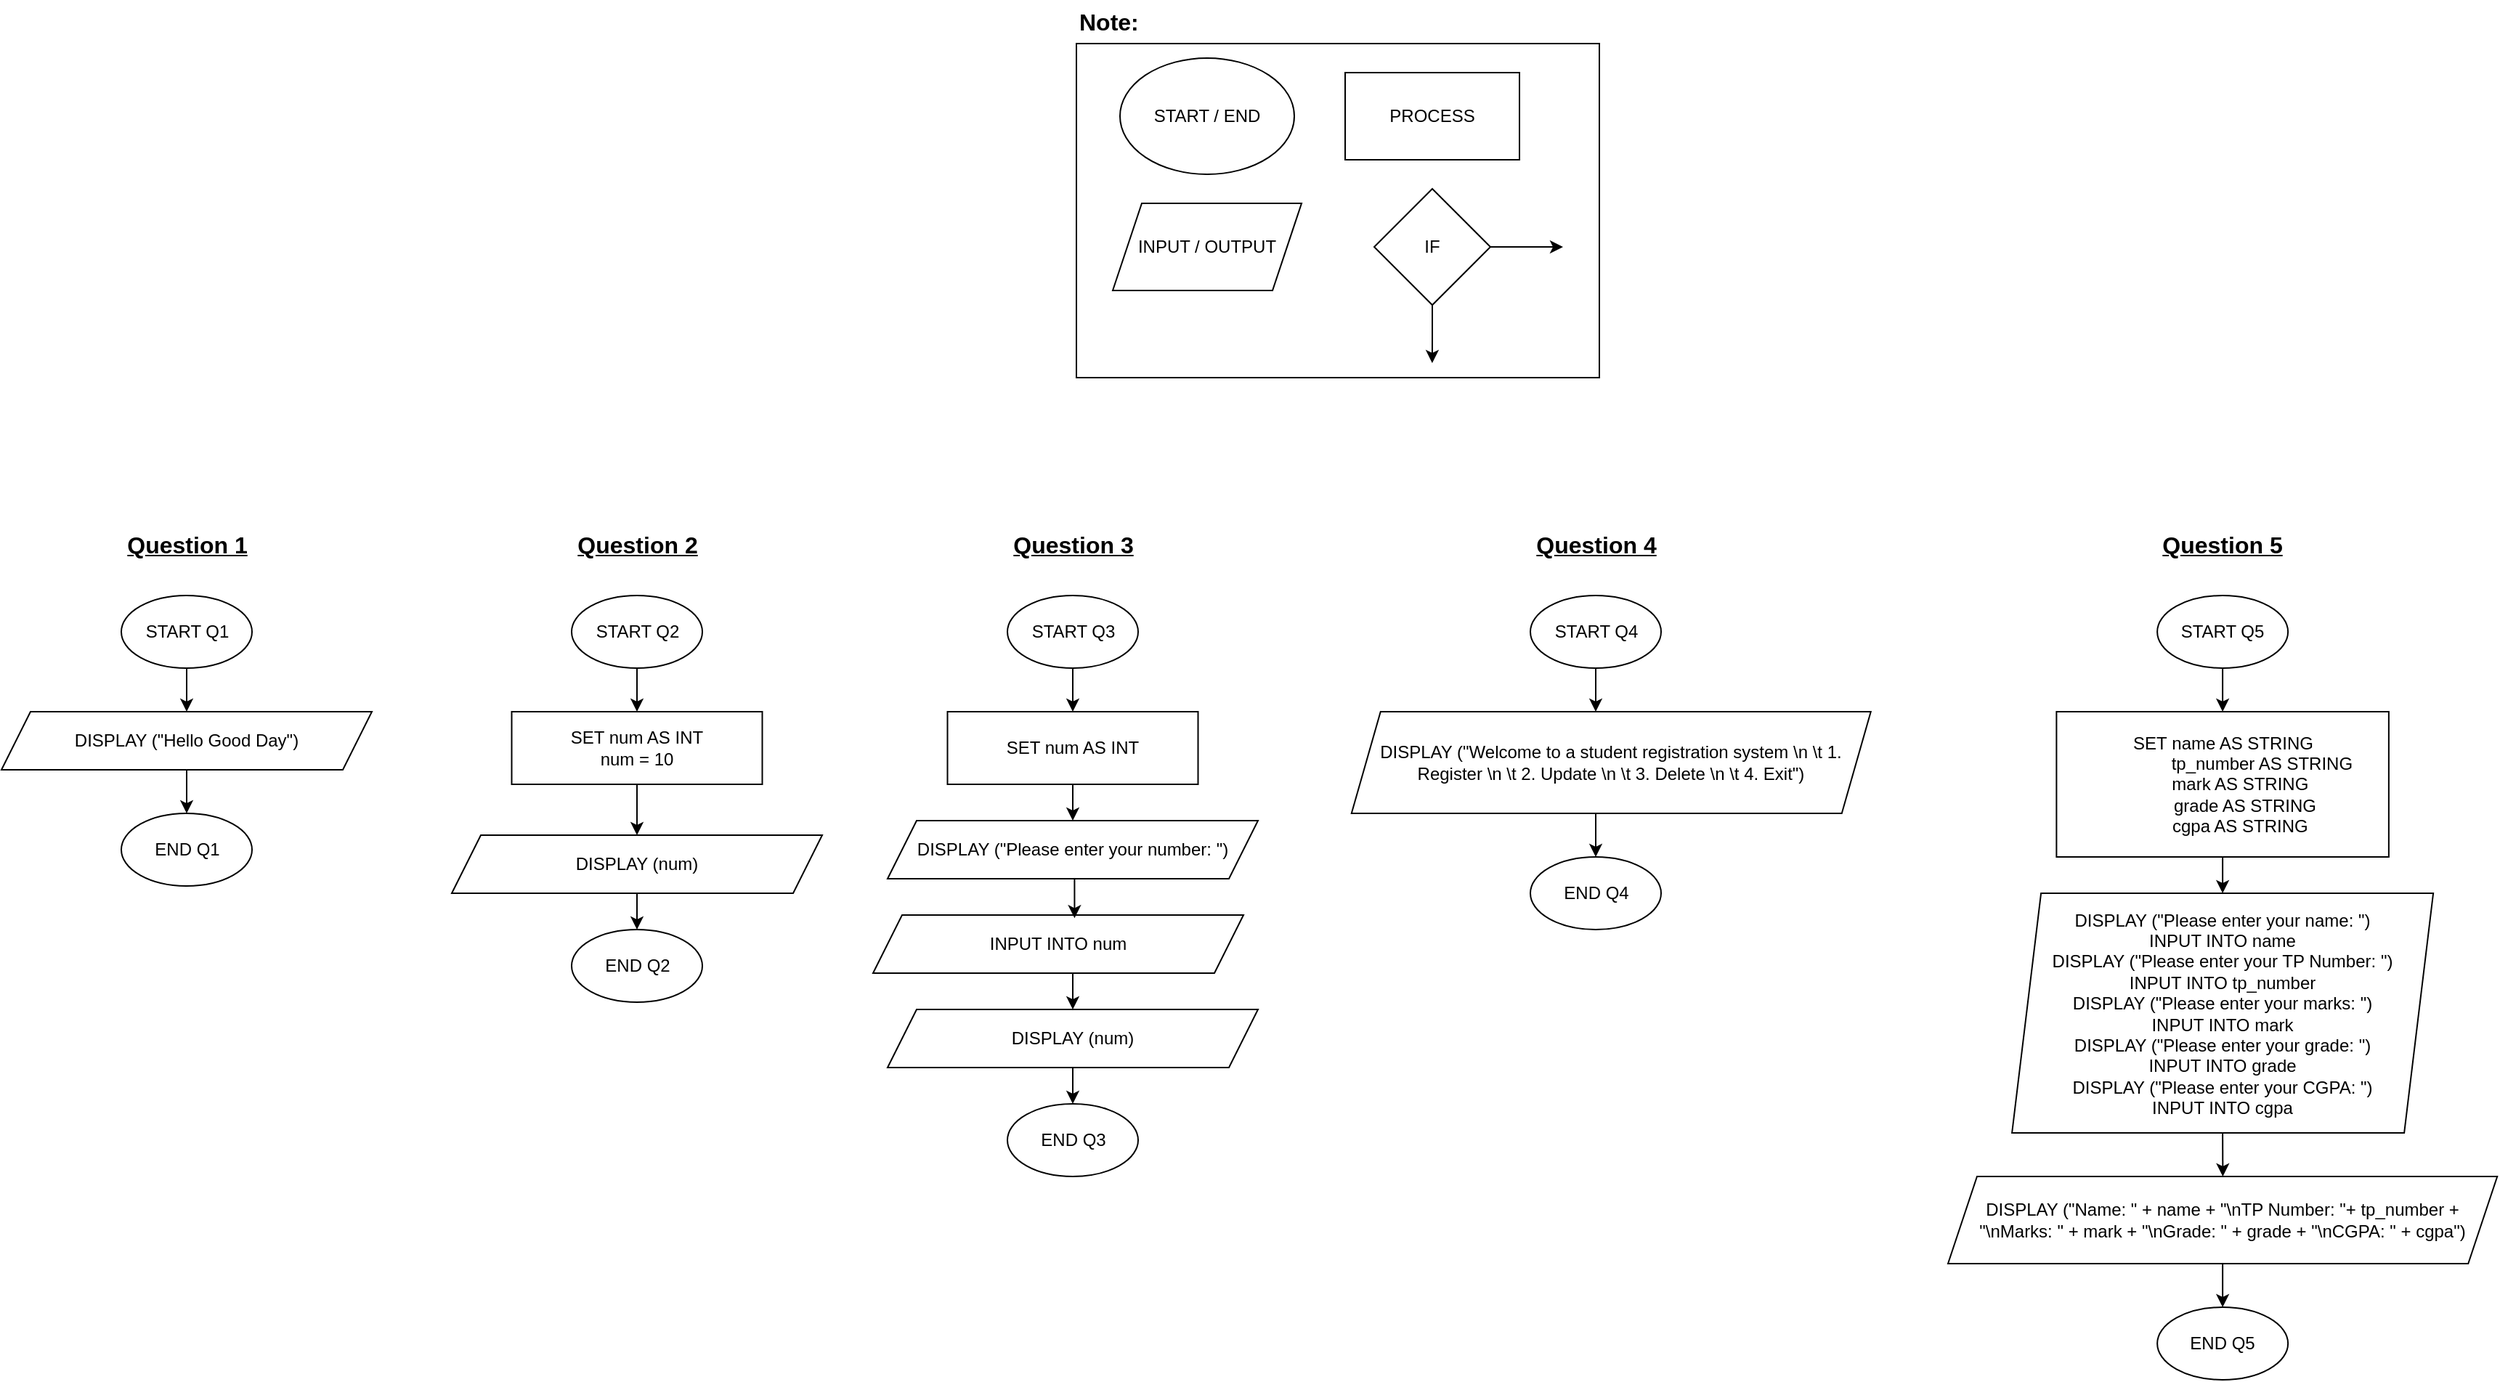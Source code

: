 <mxfile version="26.0.6">
  <diagram name="第 1 页" id="v4usjETnbqQm_OO_6DK_">
    <mxGraphModel dx="2415" dy="1675" grid="1" gridSize="10" guides="1" tooltips="1" connect="1" arrows="1" fold="1" page="0" pageScale="1" pageWidth="827" pageHeight="1169" math="0" shadow="0">
      <root>
        <mxCell id="0" />
        <mxCell id="1" parent="0" />
        <mxCell id="kNrqUs09c-hF6-AuiJO1-3" style="edgeStyle=orthogonalEdgeStyle;rounded=0;orthogonalLoop=1;jettySize=auto;html=1;exitX=0.5;exitY=1;exitDx=0;exitDy=0;entryX=0.5;entryY=0;entryDx=0;entryDy=0;" parent="1" source="kNrqUs09c-hF6-AuiJO1-1" target="kNrqUs09c-hF6-AuiJO1-2" edge="1">
          <mxGeometry relative="1" as="geometry" />
        </mxCell>
        <mxCell id="kNrqUs09c-hF6-AuiJO1-1" value="START Q1" style="ellipse;whiteSpace=wrap;html=1;" parent="1" vertex="1">
          <mxGeometry x="-427.5" y="-370" width="90" height="50" as="geometry" />
        </mxCell>
        <mxCell id="kNrqUs09c-hF6-AuiJO1-6" style="edgeStyle=orthogonalEdgeStyle;rounded=0;orthogonalLoop=1;jettySize=auto;html=1;exitX=0.5;exitY=1;exitDx=0;exitDy=0;entryX=0.5;entryY=0;entryDx=0;entryDy=0;" parent="1" source="kNrqUs09c-hF6-AuiJO1-2" target="kNrqUs09c-hF6-AuiJO1-5" edge="1">
          <mxGeometry relative="1" as="geometry" />
        </mxCell>
        <mxCell id="kNrqUs09c-hF6-AuiJO1-2" value="DISPLAY (&quot;Hello Good Day&quot;)" style="shape=parallelogram;perimeter=parallelogramPerimeter;whiteSpace=wrap;html=1;fixedSize=1;" parent="1" vertex="1">
          <mxGeometry x="-510" y="-290" width="255" height="40" as="geometry" />
        </mxCell>
        <mxCell id="kNrqUs09c-hF6-AuiJO1-5" value="END Q1" style="ellipse;whiteSpace=wrap;html=1;" parent="1" vertex="1">
          <mxGeometry x="-427.5" y="-220" width="90" height="50" as="geometry" />
        </mxCell>
        <mxCell id="kNrqUs09c-hF6-AuiJO1-16" value="Question 1" style="text;html=1;align=center;verticalAlign=middle;whiteSpace=wrap;rounded=0;fontStyle=5;fontSize=16;" parent="1" vertex="1">
          <mxGeometry x="-436.25" y="-420" width="107.5" height="30" as="geometry" />
        </mxCell>
        <mxCell id="kNrqUs09c-hF6-AuiJO1-18" value="" style="rounded=0;whiteSpace=wrap;html=1;" parent="1" vertex="1">
          <mxGeometry x="230" y="-750" width="360" height="230" as="geometry" />
        </mxCell>
        <mxCell id="kNrqUs09c-hF6-AuiJO1-19" value="INPUT / OUTPUT" style="shape=parallelogram;perimeter=parallelogramPerimeter;whiteSpace=wrap;html=1;fixedSize=1;" parent="1" vertex="1">
          <mxGeometry x="255" y="-640" width="130" height="60" as="geometry" />
        </mxCell>
        <mxCell id="kNrqUs09c-hF6-AuiJO1-20" value="PROCESS" style="rounded=0;whiteSpace=wrap;html=1;" parent="1" vertex="1">
          <mxGeometry x="415" y="-730" width="120" height="60" as="geometry" />
        </mxCell>
        <mxCell id="kNrqUs09c-hF6-AuiJO1-21" style="edgeStyle=orthogonalEdgeStyle;rounded=0;orthogonalLoop=1;jettySize=auto;html=1;exitX=1;exitY=0.5;exitDx=0;exitDy=0;" parent="1" source="kNrqUs09c-hF6-AuiJO1-23" edge="1">
          <mxGeometry relative="1" as="geometry">
            <mxPoint x="565" y="-609.949" as="targetPoint" />
          </mxGeometry>
        </mxCell>
        <mxCell id="kNrqUs09c-hF6-AuiJO1-22" style="edgeStyle=orthogonalEdgeStyle;rounded=0;orthogonalLoop=1;jettySize=auto;html=1;exitX=0.5;exitY=1;exitDx=0;exitDy=0;" parent="1" source="kNrqUs09c-hF6-AuiJO1-23" edge="1">
          <mxGeometry relative="1" as="geometry">
            <mxPoint x="474.949" y="-530" as="targetPoint" />
          </mxGeometry>
        </mxCell>
        <mxCell id="kNrqUs09c-hF6-AuiJO1-23" value="IF" style="rhombus;whiteSpace=wrap;html=1;" parent="1" vertex="1">
          <mxGeometry x="435" y="-650" width="80" height="80" as="geometry" />
        </mxCell>
        <mxCell id="kNrqUs09c-hF6-AuiJO1-24" value="START / END" style="ellipse;whiteSpace=wrap;html=1;" parent="1" vertex="1">
          <mxGeometry x="260" y="-740" width="120" height="80" as="geometry" />
        </mxCell>
        <mxCell id="kNrqUs09c-hF6-AuiJO1-25" value="Note:" style="text;html=1;align=left;verticalAlign=middle;whiteSpace=wrap;rounded=0;fontStyle=1;fontSize=16;" parent="1" vertex="1">
          <mxGeometry x="230" y="-780" width="60" height="30" as="geometry" />
        </mxCell>
        <mxCell id="kNrqUs09c-hF6-AuiJO1-26" style="edgeStyle=orthogonalEdgeStyle;rounded=0;orthogonalLoop=1;jettySize=auto;html=1;exitX=0.5;exitY=1;exitDx=0;exitDy=0;entryX=0.5;entryY=0;entryDx=0;entryDy=0;" parent="1" source="kNrqUs09c-hF6-AuiJO1-27" edge="1">
          <mxGeometry relative="1" as="geometry">
            <mxPoint x="-72.5" y="-290" as="targetPoint" />
          </mxGeometry>
        </mxCell>
        <mxCell id="kNrqUs09c-hF6-AuiJO1-27" value="START Q2" style="ellipse;whiteSpace=wrap;html=1;" parent="1" vertex="1">
          <mxGeometry x="-117.5" y="-370" width="90" height="50" as="geometry" />
        </mxCell>
        <mxCell id="kNrqUs09c-hF6-AuiJO1-35" style="edgeStyle=orthogonalEdgeStyle;rounded=0;orthogonalLoop=1;jettySize=auto;html=1;exitX=0.5;exitY=1;exitDx=0;exitDy=0;entryX=0.5;entryY=0;entryDx=0;entryDy=0;" parent="1" target="kNrqUs09c-hF6-AuiJO1-34" edge="1">
          <mxGeometry relative="1" as="geometry">
            <mxPoint x="-72.5" y="-240" as="sourcePoint" />
          </mxGeometry>
        </mxCell>
        <mxCell id="kNrqUs09c-hF6-AuiJO1-31" value="Question 2" style="text;html=1;align=center;verticalAlign=middle;whiteSpace=wrap;rounded=0;fontStyle=5;fontSize=16;" parent="1" vertex="1">
          <mxGeometry x="-126.25" y="-420" width="107.5" height="30" as="geometry" />
        </mxCell>
        <mxCell id="kNrqUs09c-hF6-AuiJO1-37" style="edgeStyle=orthogonalEdgeStyle;rounded=0;orthogonalLoop=1;jettySize=auto;html=1;exitX=0.5;exitY=1;exitDx=0;exitDy=0;entryX=0.5;entryY=0;entryDx=0;entryDy=0;" parent="1" source="kNrqUs09c-hF6-AuiJO1-34" edge="1">
          <mxGeometry relative="1" as="geometry">
            <mxPoint x="-72.5" y="-140.0" as="targetPoint" />
          </mxGeometry>
        </mxCell>
        <mxCell id="kNrqUs09c-hF6-AuiJO1-34" value="DISPLAY (num)" style="shape=parallelogram;perimeter=parallelogramPerimeter;whiteSpace=wrap;html=1;fixedSize=1;" parent="1" vertex="1">
          <mxGeometry x="-200" y="-205" width="255" height="40" as="geometry" />
        </mxCell>
        <mxCell id="kNrqUs09c-hF6-AuiJO1-36" value="END Q2" style="ellipse;whiteSpace=wrap;html=1;" parent="1" vertex="1">
          <mxGeometry x="-117.5" y="-140" width="90" height="50" as="geometry" />
        </mxCell>
        <mxCell id="kNrqUs09c-hF6-AuiJO1-38" style="edgeStyle=orthogonalEdgeStyle;rounded=0;orthogonalLoop=1;jettySize=auto;html=1;exitX=0.5;exitY=1;exitDx=0;exitDy=0;entryX=0.5;entryY=0;entryDx=0;entryDy=0;" parent="1" source="kNrqUs09c-hF6-AuiJO1-39" edge="1">
          <mxGeometry relative="1" as="geometry">
            <mxPoint x="227.5" y="-290" as="targetPoint" />
          </mxGeometry>
        </mxCell>
        <mxCell id="kNrqUs09c-hF6-AuiJO1-39" value="START Q3" style="ellipse;whiteSpace=wrap;html=1;" parent="1" vertex="1">
          <mxGeometry x="182.5" y="-370" width="90" height="50" as="geometry" />
        </mxCell>
        <mxCell id="kNrqUs09c-hF6-AuiJO1-40" style="edgeStyle=orthogonalEdgeStyle;rounded=0;orthogonalLoop=1;jettySize=auto;html=1;exitX=0.5;exitY=1;exitDx=0;exitDy=0;entryX=0.5;entryY=0;entryDx=0;entryDy=0;" parent="1" edge="1">
          <mxGeometry relative="1" as="geometry">
            <mxPoint x="227.5" y="-250" as="sourcePoint" />
            <mxPoint x="227.5" y="-215" as="targetPoint" />
          </mxGeometry>
        </mxCell>
        <mxCell id="kNrqUs09c-hF6-AuiJO1-42" value="Question 3" style="text;html=1;align=center;verticalAlign=middle;whiteSpace=wrap;rounded=0;fontStyle=5;fontSize=16;" parent="1" vertex="1">
          <mxGeometry x="173.75" y="-420" width="107.5" height="30" as="geometry" />
        </mxCell>
        <mxCell id="kNrqUs09c-hF6-AuiJO1-43" style="edgeStyle=orthogonalEdgeStyle;rounded=0;orthogonalLoop=1;jettySize=auto;html=1;exitX=0.5;exitY=1;exitDx=0;exitDy=0;entryX=0.5;entryY=0;entryDx=0;entryDy=0;" parent="1" edge="1">
          <mxGeometry relative="1" as="geometry">
            <mxPoint x="227.5" y="-45.0" as="sourcePoint" />
            <mxPoint x="227.5" y="-20" as="targetPoint" />
          </mxGeometry>
        </mxCell>
        <mxCell id="kNrqUs09c-hF6-AuiJO1-46" value="&lt;div&gt;SET num AS INT&lt;/div&gt;num = 10" style="rounded=0;whiteSpace=wrap;html=1;" parent="1" vertex="1">
          <mxGeometry x="-158.75" y="-290" width="172.5" height="50" as="geometry" />
        </mxCell>
        <mxCell id="kNrqUs09c-hF6-AuiJO1-47" value="&lt;div&gt;SET num AS INT&lt;/div&gt;" style="rounded=0;whiteSpace=wrap;html=1;" parent="1" vertex="1">
          <mxGeometry x="141.25" y="-290" width="172.5" height="50" as="geometry" />
        </mxCell>
        <mxCell id="kNrqUs09c-hF6-AuiJO1-50" style="edgeStyle=orthogonalEdgeStyle;rounded=0;orthogonalLoop=1;jettySize=auto;html=1;exitX=0.5;exitY=1;exitDx=0;exitDy=0;entryX=0.5;entryY=0;entryDx=0;entryDy=0;" parent="1" target="kNrqUs09c-hF6-AuiJO1-49" edge="1">
          <mxGeometry relative="1" as="geometry">
            <mxPoint x="227.5" y="-110" as="sourcePoint" />
          </mxGeometry>
        </mxCell>
        <mxCell id="kNrqUs09c-hF6-AuiJO1-48" value="DISPLAY (&quot;Please enter your number: &quot;)" style="shape=parallelogram;perimeter=parallelogramPerimeter;whiteSpace=wrap;html=1;fixedSize=1;" parent="1" vertex="1">
          <mxGeometry x="100" y="-215" width="255" height="40" as="geometry" />
        </mxCell>
        <mxCell id="kNrqUs09c-hF6-AuiJO1-49" value="DISPLAY (num)" style="shape=parallelogram;perimeter=parallelogramPerimeter;whiteSpace=wrap;html=1;fixedSize=1;" parent="1" vertex="1">
          <mxGeometry x="100" y="-85" width="255" height="40" as="geometry" />
        </mxCell>
        <mxCell id="kNrqUs09c-hF6-AuiJO1-51" value="END Q3" style="ellipse;whiteSpace=wrap;html=1;" parent="1" vertex="1">
          <mxGeometry x="182.5" y="-20" width="90" height="50" as="geometry" />
        </mxCell>
        <mxCell id="kNrqUs09c-hF6-AuiJO1-52" value="INPUT INTO num" style="shape=parallelogram;perimeter=parallelogramPerimeter;whiteSpace=wrap;html=1;fixedSize=1;" parent="1" vertex="1">
          <mxGeometry x="90" y="-150" width="255" height="40" as="geometry" />
        </mxCell>
        <mxCell id="kNrqUs09c-hF6-AuiJO1-53" style="edgeStyle=orthogonalEdgeStyle;rounded=0;orthogonalLoop=1;jettySize=auto;html=1;exitX=0.5;exitY=1;exitDx=0;exitDy=0;entryX=0.544;entryY=0.054;entryDx=0;entryDy=0;entryPerimeter=0;" parent="1" source="kNrqUs09c-hF6-AuiJO1-48" target="kNrqUs09c-hF6-AuiJO1-52" edge="1">
          <mxGeometry relative="1" as="geometry" />
        </mxCell>
        <mxCell id="kNrqUs09c-hF6-AuiJO1-67" style="edgeStyle=orthogonalEdgeStyle;rounded=0;orthogonalLoop=1;jettySize=auto;html=1;exitX=0.5;exitY=1;exitDx=0;exitDy=0;entryX=0.5;entryY=0;entryDx=0;entryDy=0;" parent="1" source="kNrqUs09c-hF6-AuiJO1-68" edge="1">
          <mxGeometry relative="1" as="geometry">
            <mxPoint x="587.5" y="-290" as="targetPoint" />
          </mxGeometry>
        </mxCell>
        <mxCell id="kNrqUs09c-hF6-AuiJO1-68" value="START Q4" style="ellipse;whiteSpace=wrap;html=1;" parent="1" vertex="1">
          <mxGeometry x="542.5" y="-370" width="90" height="50" as="geometry" />
        </mxCell>
        <mxCell id="kNrqUs09c-hF6-AuiJO1-70" value="Question 4" style="text;html=1;align=center;verticalAlign=middle;whiteSpace=wrap;rounded=0;fontStyle=5;fontSize=16;" parent="1" vertex="1">
          <mxGeometry x="533.75" y="-420" width="107.5" height="30" as="geometry" />
        </mxCell>
        <mxCell id="kNrqUs09c-hF6-AuiJO1-79" style="edgeStyle=orthogonalEdgeStyle;rounded=0;orthogonalLoop=1;jettySize=auto;html=1;exitX=0.5;exitY=1;exitDx=0;exitDy=0;entryX=0.5;entryY=0;entryDx=0;entryDy=0;" parent="1" source="kNrqUs09c-hF6-AuiJO1-74" target="kNrqUs09c-hF6-AuiJO1-76" edge="1">
          <mxGeometry relative="1" as="geometry" />
        </mxCell>
        <mxCell id="kNrqUs09c-hF6-AuiJO1-74" value="DISPLAY (&quot;Welcome to a student registration system \n \t 1. Register \n \t 2. Update \n \t 3. Delete \n \t 4. Exit&quot;)" style="shape=parallelogram;perimeter=parallelogramPerimeter;whiteSpace=wrap;html=1;fixedSize=1;" parent="1" vertex="1">
          <mxGeometry x="419.38" y="-290" width="357.5" height="70" as="geometry" />
        </mxCell>
        <mxCell id="kNrqUs09c-hF6-AuiJO1-76" value="END Q4" style="ellipse;whiteSpace=wrap;html=1;" parent="1" vertex="1">
          <mxGeometry x="542.5" y="-190" width="90" height="50" as="geometry" />
        </mxCell>
        <mxCell id="kNrqUs09c-hF6-AuiJO1-80" style="edgeStyle=orthogonalEdgeStyle;rounded=0;orthogonalLoop=1;jettySize=auto;html=1;exitX=0.5;exitY=1;exitDx=0;exitDy=0;entryX=0.5;entryY=0;entryDx=0;entryDy=0;" parent="1" source="kNrqUs09c-hF6-AuiJO1-81" edge="1">
          <mxGeometry relative="1" as="geometry">
            <mxPoint x="1019.06" y="-290" as="targetPoint" />
          </mxGeometry>
        </mxCell>
        <mxCell id="kNrqUs09c-hF6-AuiJO1-81" value="START Q5" style="ellipse;whiteSpace=wrap;html=1;" parent="1" vertex="1">
          <mxGeometry x="974.06" y="-370" width="90" height="50" as="geometry" />
        </mxCell>
        <mxCell id="kNrqUs09c-hF6-AuiJO1-83" value="Question 5" style="text;html=1;align=center;verticalAlign=middle;whiteSpace=wrap;rounded=0;fontStyle=5;fontSize=16;" parent="1" vertex="1">
          <mxGeometry x="965.31" y="-420" width="107.5" height="30" as="geometry" />
        </mxCell>
        <mxCell id="qjM3ArbT5EGvpzjC1SZu-1" style="edgeStyle=orthogonalEdgeStyle;rounded=0;orthogonalLoop=1;jettySize=auto;html=1;exitX=0.5;exitY=1;exitDx=0;exitDy=0;entryX=0.5;entryY=0;entryDx=0;entryDy=0;" edge="1" parent="1" source="kNrqUs09c-hF6-AuiJO1-85" target="kNrqUs09c-hF6-AuiJO1-92">
          <mxGeometry relative="1" as="geometry" />
        </mxCell>
        <mxCell id="kNrqUs09c-hF6-AuiJO1-85" value="&lt;div&gt;SET&amp;nbsp;&lt;span style=&quot;background-color: transparent;&quot;&gt;name AS STRING&lt;/span&gt;&lt;/div&gt;&lt;div&gt;&lt;span style=&quot;white-space: normal;&quot;&gt;&lt;span style=&quot;white-space:pre&quot;&gt;&#x9;&#x9;&lt;/span&gt;tp_number AS STRING&lt;/span&gt;&lt;/div&gt;&lt;div&gt;&lt;span style=&quot;white-space: normal;&quot;&gt;&amp;nbsp; &amp;nbsp; &amp;nbsp; &amp;nbsp;mark AS STRING&lt;/span&gt;&lt;/div&gt;&lt;div&gt;&lt;span style=&quot;white-space: normal;&quot;&gt;&lt;span style=&quot;white-space:pre&quot;&gt;&#x9;&lt;/span&gt;&amp;nbsp;grade AS STRING&lt;/span&gt;&lt;/div&gt;&lt;div&gt;&lt;span style=&quot;white-space: normal;&quot;&gt;&amp;nbsp; &amp;nbsp; &amp;nbsp; &amp;nbsp;cgpa AS STRING&lt;/span&gt;&lt;/div&gt;" style="rounded=0;whiteSpace=wrap;html=1;" parent="1" vertex="1">
          <mxGeometry x="904.69" y="-290" width="228.75" height="100" as="geometry" />
        </mxCell>
        <mxCell id="qjM3ArbT5EGvpzjC1SZu-2" style="edgeStyle=orthogonalEdgeStyle;rounded=0;orthogonalLoop=1;jettySize=auto;html=1;exitX=0.5;exitY=1;exitDx=0;exitDy=0;" edge="1" parent="1" source="kNrqUs09c-hF6-AuiJO1-92">
          <mxGeometry relative="1" as="geometry">
            <mxPoint x="1019.196" y="30" as="targetPoint" />
          </mxGeometry>
        </mxCell>
        <mxCell id="kNrqUs09c-hF6-AuiJO1-92" value="DISPLAY (&quot;Please enter your name: &quot;)&lt;div&gt;INPUT INTO name&lt;/div&gt;&lt;div&gt;DISPLAY (&quot;Please enter your TP Number: &quot;)&lt;/div&gt;&lt;div&gt;INPUT INTO tp_number&lt;/div&gt;&lt;div&gt;DISPLAY (&quot;Please enter your marks: &quot;)&lt;/div&gt;&lt;div&gt;INPUT INTO mark&lt;/div&gt;&lt;div&gt;DISPLAY (&quot;Please enter your grade: &quot;)&lt;/div&gt;&lt;div&gt;INPUT INTO grade&lt;/div&gt;&lt;div&gt;DISPLAY (&quot;Please enter your CGPA: &quot;)&lt;/div&gt;&lt;div&gt;INPUT INTO cgpa&lt;/div&gt;" style="shape=parallelogram;perimeter=parallelogramPerimeter;whiteSpace=wrap;html=1;fixedSize=1;" parent="1" vertex="1">
          <mxGeometry x="874.06" y="-165" width="290" height="165" as="geometry" />
        </mxCell>
        <mxCell id="qjM3ArbT5EGvpzjC1SZu-3" value="DISPLAY (&quot;Name: &quot; + name + &quot;\nTP Number: &quot;+ tp_number + &quot;\nMarks: &quot; + mark + &quot;\nGrade: &quot; + grade + &quot;\nCGPA: &quot; + cgpa&quot;)" style="shape=parallelogram;perimeter=parallelogramPerimeter;whiteSpace=wrap;html=1;fixedSize=1;" vertex="1" parent="1">
          <mxGeometry x="830" y="30" width="378.12" height="60" as="geometry" />
        </mxCell>
        <mxCell id="qjM3ArbT5EGvpzjC1SZu-4" style="edgeStyle=orthogonalEdgeStyle;rounded=0;orthogonalLoop=1;jettySize=auto;html=1;exitX=0.5;exitY=1;exitDx=0;exitDy=0;entryX=0.5;entryY=0;entryDx=0;entryDy=0;" edge="1" parent="1" target="qjM3ArbT5EGvpzjC1SZu-5">
          <mxGeometry relative="1" as="geometry">
            <mxPoint x="1019.07" y="90" as="sourcePoint" />
          </mxGeometry>
        </mxCell>
        <mxCell id="qjM3ArbT5EGvpzjC1SZu-5" value="END Q5" style="ellipse;whiteSpace=wrap;html=1;" vertex="1" parent="1">
          <mxGeometry x="974.07" y="120" width="90" height="50" as="geometry" />
        </mxCell>
      </root>
    </mxGraphModel>
  </diagram>
</mxfile>
